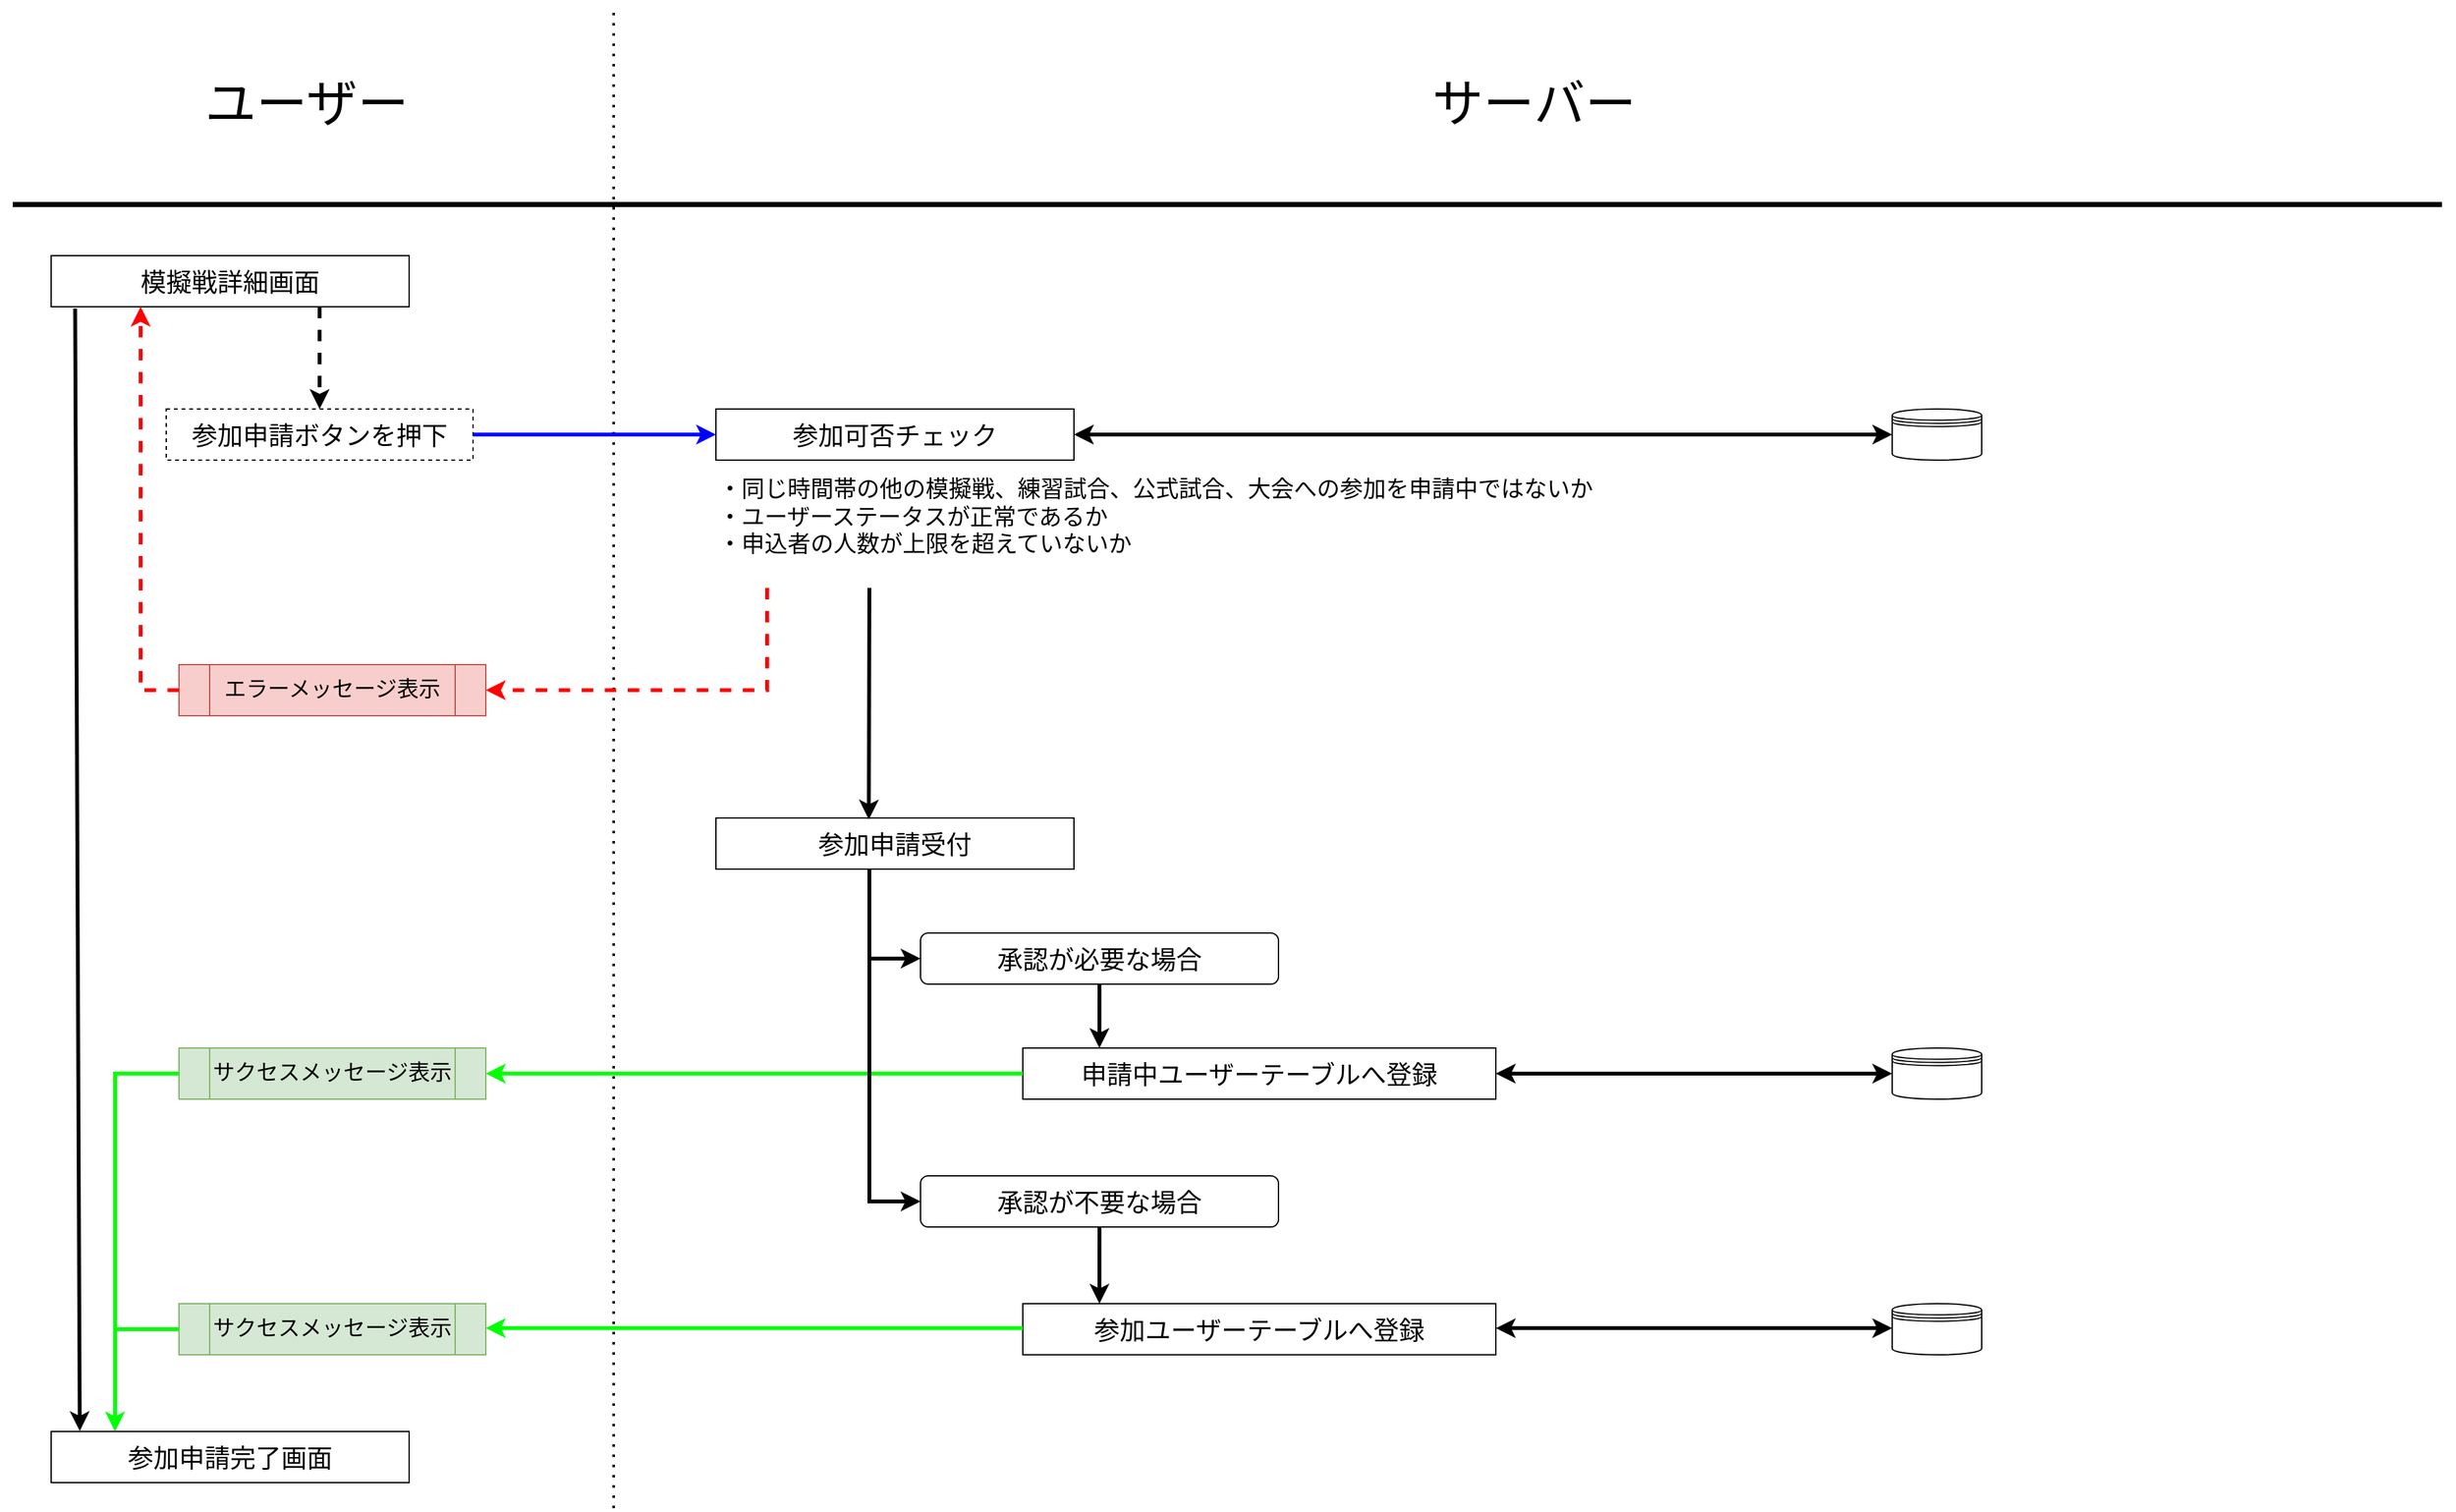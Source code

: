 <mxfile version="20.2.3" type="device"><diagram name="対戦申し込み" id="1UEimCJ06rVjTFFncBrc"><mxGraphModel dx="976" dy="638" grid="1" gridSize="10" guides="1" tooltips="1" connect="1" arrows="1" fold="1" page="1" pageScale="1" pageWidth="1920" pageHeight="1200" background="none" math="0" shadow="0"><root><mxCell id="irrqL4z2XPsDJClaLvtr-0"/><mxCell id="irrqL4z2XPsDJClaLvtr-1" parent="irrqL4z2XPsDJClaLvtr-0"/><mxCell id="irrqL4z2XPsDJClaLvtr-2" value="" style="endArrow=none;html=1;rounded=0;strokeWidth=4;" parent="irrqL4z2XPsDJClaLvtr-1" edge="1"><mxGeometry width="50" height="50" relative="1" as="geometry"><mxPoint x="10" y="160" as="sourcePoint"/><mxPoint x="1910" y="160" as="targetPoint"/></mxGeometry></mxCell><mxCell id="irrqL4z2XPsDJClaLvtr-3" value="" style="endArrow=none;dashed=1;html=1;dashPattern=1 3;strokeWidth=2;rounded=0;" parent="irrqL4z2XPsDJClaLvtr-1" edge="1"><mxGeometry width="50" height="50" relative="1" as="geometry"><mxPoint x="480" y="1180" as="sourcePoint"/><mxPoint x="480" y="10" as="targetPoint"/></mxGeometry></mxCell><mxCell id="irrqL4z2XPsDJClaLvtr-4" value="ユーザー" style="text;html=1;strokeColor=none;fillColor=none;align=center;verticalAlign=middle;whiteSpace=wrap;rounded=0;fontSize=40;" parent="irrqL4z2XPsDJClaLvtr-1" vertex="1"><mxGeometry width="480" height="160" as="geometry"/></mxCell><mxCell id="irrqL4z2XPsDJClaLvtr-5" value="サーバー" style="text;html=1;strokeColor=none;fillColor=none;align=center;verticalAlign=middle;whiteSpace=wrap;rounded=0;fontSize=40;" parent="irrqL4z2XPsDJClaLvtr-1" vertex="1"><mxGeometry x="480" width="1440" height="160" as="geometry"/></mxCell><mxCell id="cYm-HJzWC8Mx-gBxuAf7-0" value="参加申請ボタンを押下" style="rounded=0;whiteSpace=wrap;html=1;fontSize=20;dashed=1;" parent="irrqL4z2XPsDJClaLvtr-1" vertex="1"><mxGeometry x="130" y="320" width="240" height="40" as="geometry"/></mxCell><mxCell id="cYm-HJzWC8Mx-gBxuAf7-1" value="" style="endArrow=classic;html=1;rounded=0;fontSize=20;strokeWidth=3;strokeColor=#0000FF;entryX=0;entryY=0.5;entryDx=0;entryDy=0;" parent="irrqL4z2XPsDJClaLvtr-1" target="cYm-HJzWC8Mx-gBxuAf7-4" edge="1"><mxGeometry width="50" height="50" relative="1" as="geometry"><mxPoint x="370" y="340" as="sourcePoint"/><mxPoint x="530" y="340" as="targetPoint"/></mxGeometry></mxCell><mxCell id="cYm-HJzWC8Mx-gBxuAf7-4" value="参加可否チェック" style="rounded=0;whiteSpace=wrap;html=1;fontSize=20;" parent="irrqL4z2XPsDJClaLvtr-1" vertex="1"><mxGeometry x="560" y="320" width="280" height="40" as="geometry"/></mxCell><mxCell id="cYm-HJzWC8Mx-gBxuAf7-5" value="・同じ時間帯の他の模擬戦、練習試合、公式試合、大会への参加を申請中ではないか&lt;br&gt;・ユーザーステータスが正常であるか&lt;br&gt;・申込者の人数が上限を超えていないか" style="text;html=1;strokeColor=none;fillColor=none;align=left;verticalAlign=middle;whiteSpace=wrap;rounded=0;fontSize=18;" parent="irrqL4z2XPsDJClaLvtr-1" vertex="1"><mxGeometry x="560" y="390" width="780" height="30" as="geometry"/></mxCell><mxCell id="cYm-HJzWC8Mx-gBxuAf7-6" value="模擬戦詳細画面" style="rounded=0;whiteSpace=wrap;html=1;fontSize=20;" parent="irrqL4z2XPsDJClaLvtr-1" vertex="1"><mxGeometry x="40" y="200" width="280" height="40" as="geometry"/></mxCell><mxCell id="cYm-HJzWC8Mx-gBxuAf7-7" value="" style="endArrow=classic;html=1;rounded=0;fontSize=20;strokeColor=#000000;strokeWidth=3;entryX=0.5;entryY=0;entryDx=0;entryDy=0;exitX=0.75;exitY=1;exitDx=0;exitDy=0;dashed=1;" parent="irrqL4z2XPsDJClaLvtr-1" source="cYm-HJzWC8Mx-gBxuAf7-6" target="cYm-HJzWC8Mx-gBxuAf7-0" edge="1"><mxGeometry width="50" height="50" relative="1" as="geometry"><mxPoint x="340" y="180" as="sourcePoint"/><mxPoint x="640" y="480" as="targetPoint"/></mxGeometry></mxCell><mxCell id="cYm-HJzWC8Mx-gBxuAf7-8" value="エラーメッセージ表示" style="shape=process;whiteSpace=wrap;html=1;backgroundOutline=1;fontSize=17;fillColor=#f8cecc;strokeColor=#b85450;" parent="irrqL4z2XPsDJClaLvtr-1" vertex="1"><mxGeometry x="140" y="520" width="240" height="40" as="geometry"/></mxCell><mxCell id="cYm-HJzWC8Mx-gBxuAf7-9" value="サクセスメッセージ表示" style="shape=process;whiteSpace=wrap;html=1;backgroundOutline=1;fontSize=17;fillColor=#d5e8d4;strokeColor=#82b366;" parent="irrqL4z2XPsDJClaLvtr-1" vertex="1"><mxGeometry x="140" y="820" width="240" height="40" as="geometry"/></mxCell><mxCell id="cYm-HJzWC8Mx-gBxuAf7-10" value="" style="endArrow=classic;html=1;rounded=0;dashed=1;fontSize=17;strokeColor=#FF0000;strokeWidth=3;entryX=1;entryY=0.5;entryDx=0;entryDy=0;" parent="irrqL4z2XPsDJClaLvtr-1" target="cYm-HJzWC8Mx-gBxuAf7-8" edge="1"><mxGeometry width="50" height="50" relative="1" as="geometry"><mxPoint x="600" y="460" as="sourcePoint"/><mxPoint x="670" y="670" as="targetPoint"/><Array as="points"><mxPoint x="600" y="540"/></Array></mxGeometry></mxCell><mxCell id="cYm-HJzWC8Mx-gBxuAf7-11" value="" style="endArrow=classic;html=1;rounded=0;dashed=1;fontSize=17;strokeColor=#FF0000;strokeWidth=3;exitX=0;exitY=0.5;exitDx=0;exitDy=0;entryX=0.25;entryY=1;entryDx=0;entryDy=0;" parent="irrqL4z2XPsDJClaLvtr-1" source="cYm-HJzWC8Mx-gBxuAf7-8" target="cYm-HJzWC8Mx-gBxuAf7-6" edge="1"><mxGeometry width="50" height="50" relative="1" as="geometry"><mxPoint x="590" y="520" as="sourcePoint"/><mxPoint x="640" y="470" as="targetPoint"/><Array as="points"><mxPoint x="110" y="540"/></Array></mxGeometry></mxCell><mxCell id="cYm-HJzWC8Mx-gBxuAf7-12" value="参加申請完了画面" style="rounded=0;whiteSpace=wrap;html=1;fontSize=20;" parent="irrqL4z2XPsDJClaLvtr-1" vertex="1"><mxGeometry x="40" y="1120" width="280" height="40" as="geometry"/></mxCell><mxCell id="cYm-HJzWC8Mx-gBxuAf7-13" value="" style="endArrow=classic;html=1;rounded=0;fontSize=17;strokeColor=#000000;strokeWidth=3;exitX=0.067;exitY=1.033;exitDx=0;exitDy=0;exitPerimeter=0;entryX=0.08;entryY=-0.008;entryDx=0;entryDy=0;entryPerimeter=0;" parent="irrqL4z2XPsDJClaLvtr-1" source="cYm-HJzWC8Mx-gBxuAf7-6" target="cYm-HJzWC8Mx-gBxuAf7-12" edge="1"><mxGeometry width="50" height="50" relative="1" as="geometry"><mxPoint x="590" y="520" as="sourcePoint"/><mxPoint x="60" y="760" as="targetPoint"/></mxGeometry></mxCell><mxCell id="cYm-HJzWC8Mx-gBxuAf7-14" value="参加申請受付" style="rounded=0;whiteSpace=wrap;html=1;fontSize=20;" parent="irrqL4z2XPsDJClaLvtr-1" vertex="1"><mxGeometry x="560" y="640" width="280" height="40" as="geometry"/></mxCell><mxCell id="cYm-HJzWC8Mx-gBxuAf7-15" value="承認が必要な場合" style="rounded=1;whiteSpace=wrap;html=1;fontSize=20;" parent="irrqL4z2XPsDJClaLvtr-1" vertex="1"><mxGeometry x="720" y="730" width="280" height="40" as="geometry"/></mxCell><mxCell id="cYm-HJzWC8Mx-gBxuAf7-18" value="申請中ユーザーテーブルへ登録" style="rounded=0;whiteSpace=wrap;html=1;fontSize=20;" parent="irrqL4z2XPsDJClaLvtr-1" vertex="1"><mxGeometry x="800" y="820" width="370" height="40" as="geometry"/></mxCell><mxCell id="cYm-HJzWC8Mx-gBxuAf7-19" value="承認が不要な場合" style="rounded=1;whiteSpace=wrap;html=1;fontSize=20;" parent="irrqL4z2XPsDJClaLvtr-1" vertex="1"><mxGeometry x="720" y="920" width="280" height="40" as="geometry"/></mxCell><mxCell id="cYm-HJzWC8Mx-gBxuAf7-20" value="参加ユーザーテーブルへ登録" style="rounded=0;whiteSpace=wrap;html=1;fontSize=20;" parent="irrqL4z2XPsDJClaLvtr-1" vertex="1"><mxGeometry x="800" y="1020" width="370" height="40" as="geometry"/></mxCell><mxCell id="cYm-HJzWC8Mx-gBxuAf7-21" value="サクセスメッセージ表示" style="shape=process;whiteSpace=wrap;html=1;backgroundOutline=1;fontSize=17;fillColor=#d5e8d4;strokeColor=#82b366;" parent="irrqL4z2XPsDJClaLvtr-1" vertex="1"><mxGeometry x="140" y="1020" width="240" height="40" as="geometry"/></mxCell><mxCell id="cYm-HJzWC8Mx-gBxuAf7-22" value="" style="endArrow=classic;html=1;rounded=0;fontSize=17;strokeColor=#000000;strokeWidth=3;entryX=0.427;entryY=0.029;entryDx=0;entryDy=0;entryPerimeter=0;" parent="irrqL4z2XPsDJClaLvtr-1" target="cYm-HJzWC8Mx-gBxuAf7-14" edge="1"><mxGeometry width="50" height="50" relative="1" as="geometry"><mxPoint x="680" y="460" as="sourcePoint"/><mxPoint x="890" y="600" as="targetPoint"/></mxGeometry></mxCell><mxCell id="cYm-HJzWC8Mx-gBxuAf7-23" value="" style="endArrow=classic;html=1;rounded=0;fontSize=17;strokeColor=#000000;strokeWidth=3;entryX=0;entryY=0.5;entryDx=0;entryDy=0;" parent="irrqL4z2XPsDJClaLvtr-1" target="cYm-HJzWC8Mx-gBxuAf7-15" edge="1"><mxGeometry width="50" height="50" relative="1" as="geometry"><mxPoint x="680" y="680" as="sourcePoint"/><mxPoint x="560" y="630" as="targetPoint"/><Array as="points"><mxPoint x="680" y="750"/></Array></mxGeometry></mxCell><mxCell id="cYm-HJzWC8Mx-gBxuAf7-24" value="" style="endArrow=classic;html=1;rounded=0;fontSize=17;strokeColor=#00FF00;strokeWidth=3;exitX=0;exitY=0.5;exitDx=0;exitDy=0;entryX=1;entryY=0.5;entryDx=0;entryDy=0;" parent="irrqL4z2XPsDJClaLvtr-1" source="cYm-HJzWC8Mx-gBxuAf7-18" target="cYm-HJzWC8Mx-gBxuAf7-9" edge="1"><mxGeometry width="50" height="50" relative="1" as="geometry"><mxPoint x="540" y="670" as="sourcePoint"/><mxPoint x="590" y="620" as="targetPoint"/></mxGeometry></mxCell><mxCell id="cYm-HJzWC8Mx-gBxuAf7-25" value="" style="endArrow=classic;html=1;rounded=0;fontSize=17;strokeColor=#00FF00;strokeWidth=3;exitX=0;exitY=0.5;exitDx=0;exitDy=0;entryX=1;entryY=0.5;entryDx=0;entryDy=0;" parent="irrqL4z2XPsDJClaLvtr-1" edge="1"><mxGeometry width="50" height="50" relative="1" as="geometry"><mxPoint x="800" y="1039.09" as="sourcePoint"/><mxPoint x="380" y="1039.09" as="targetPoint"/></mxGeometry></mxCell><mxCell id="cYm-HJzWC8Mx-gBxuAf7-26" value="" style="endArrow=classic;html=1;rounded=0;fontSize=17;strokeColor=#000000;strokeWidth=3;entryX=0;entryY=0.5;entryDx=0;entryDy=0;" parent="irrqL4z2XPsDJClaLvtr-1" target="cYm-HJzWC8Mx-gBxuAf7-19" edge="1"><mxGeometry width="50" height="50" relative="1" as="geometry"><mxPoint x="680" y="750" as="sourcePoint"/><mxPoint x="590" y="620" as="targetPoint"/><Array as="points"><mxPoint x="680" y="940"/></Array></mxGeometry></mxCell><mxCell id="cYm-HJzWC8Mx-gBxuAf7-27" value="" style="endArrow=classic;html=1;rounded=0;fontSize=17;strokeColor=#000000;strokeWidth=3;exitX=0.5;exitY=1;exitDx=0;exitDy=0;entryX=0.162;entryY=0;entryDx=0;entryDy=0;entryPerimeter=0;" parent="irrqL4z2XPsDJClaLvtr-1" source="cYm-HJzWC8Mx-gBxuAf7-15" target="cYm-HJzWC8Mx-gBxuAf7-18" edge="1"><mxGeometry width="50" height="50" relative="1" as="geometry"><mxPoint x="910" y="720" as="sourcePoint"/><mxPoint x="960" y="670" as="targetPoint"/></mxGeometry></mxCell><mxCell id="cYm-HJzWC8Mx-gBxuAf7-28" value="" style="endArrow=classic;html=1;rounded=0;fontSize=17;strokeColor=#000000;strokeWidth=3;exitX=0.5;exitY=1;exitDx=0;exitDy=0;entryX=0.162;entryY=0;entryDx=0;entryDy=0;entryPerimeter=0;" parent="irrqL4z2XPsDJClaLvtr-1" source="cYm-HJzWC8Mx-gBxuAf7-19" target="cYm-HJzWC8Mx-gBxuAf7-20" edge="1"><mxGeometry width="50" height="50" relative="1" as="geometry"><mxPoint x="870" y="960" as="sourcePoint"/><mxPoint x="869.94" y="1010" as="targetPoint"/></mxGeometry></mxCell><mxCell id="cYm-HJzWC8Mx-gBxuAf7-29" value="" style="endArrow=classic;html=1;rounded=0;fontSize=17;strokeColor=#00FF00;strokeWidth=3;exitX=0;exitY=0.5;exitDx=0;exitDy=0;" parent="irrqL4z2XPsDJClaLvtr-1" source="cYm-HJzWC8Mx-gBxuAf7-9" edge="1"><mxGeometry width="50" height="50" relative="1" as="geometry"><mxPoint x="350" y="860" as="sourcePoint"/><mxPoint x="90" y="1120" as="targetPoint"/><Array as="points"><mxPoint x="90" y="840"/></Array></mxGeometry></mxCell><mxCell id="cYm-HJzWC8Mx-gBxuAf7-31" value="" style="endArrow=none;html=1;rounded=0;fontSize=17;strokeColor=#00FF00;strokeWidth=3;entryX=0;entryY=0.5;entryDx=0;entryDy=0;" parent="irrqL4z2XPsDJClaLvtr-1" target="cYm-HJzWC8Mx-gBxuAf7-21" edge="1"><mxGeometry width="50" height="50" relative="1" as="geometry"><mxPoint x="90" y="1040" as="sourcePoint"/><mxPoint x="330" y="940" as="targetPoint"/></mxGeometry></mxCell><mxCell id="cYm-HJzWC8Mx-gBxuAf7-32" value="" style="shape=datastore;whiteSpace=wrap;html=1;rounded=1;fontSize=17;" parent="irrqL4z2XPsDJClaLvtr-1" vertex="1"><mxGeometry x="1480" y="320" width="70" height="40" as="geometry"/></mxCell><mxCell id="cYm-HJzWC8Mx-gBxuAf7-33" value="" style="endArrow=classic;startArrow=classic;html=1;rounded=0;fontSize=17;strokeColor=#000000;strokeWidth=3;entryX=0;entryY=0.5;entryDx=0;entryDy=0;exitX=1;exitY=0.5;exitDx=0;exitDy=0;" parent="irrqL4z2XPsDJClaLvtr-1" source="cYm-HJzWC8Mx-gBxuAf7-4" target="cYm-HJzWC8Mx-gBxuAf7-32" edge="1"><mxGeometry width="50" height="50" relative="1" as="geometry"><mxPoint x="1020" y="650" as="sourcePoint"/><mxPoint x="1070" y="600" as="targetPoint"/></mxGeometry></mxCell><mxCell id="cYm-HJzWC8Mx-gBxuAf7-34" value="" style="shape=datastore;whiteSpace=wrap;html=1;rounded=1;fontSize=17;" parent="irrqL4z2XPsDJClaLvtr-1" vertex="1"><mxGeometry x="1480" y="820" width="70" height="40" as="geometry"/></mxCell><mxCell id="cYm-HJzWC8Mx-gBxuAf7-35" value="" style="shape=datastore;whiteSpace=wrap;html=1;rounded=1;fontSize=17;" parent="irrqL4z2XPsDJClaLvtr-1" vertex="1"><mxGeometry x="1480" y="1020" width="70" height="40" as="geometry"/></mxCell><mxCell id="cYm-HJzWC8Mx-gBxuAf7-36" value="" style="endArrow=classic;startArrow=classic;html=1;rounded=0;fontSize=17;strokeColor=#000000;strokeWidth=3;entryX=0;entryY=0.5;entryDx=0;entryDy=0;exitX=1;exitY=0.5;exitDx=0;exitDy=0;" parent="irrqL4z2XPsDJClaLvtr-1" source="cYm-HJzWC8Mx-gBxuAf7-18" target="cYm-HJzWC8Mx-gBxuAf7-34" edge="1"><mxGeometry width="50" height="50" relative="1" as="geometry"><mxPoint x="1020" y="780" as="sourcePoint"/><mxPoint x="1070" y="730" as="targetPoint"/></mxGeometry></mxCell><mxCell id="cYm-HJzWC8Mx-gBxuAf7-37" value="" style="endArrow=classic;startArrow=classic;html=1;rounded=0;fontSize=17;strokeColor=#000000;strokeWidth=3;entryX=0;entryY=0.5;entryDx=0;entryDy=0;exitX=1;exitY=0.5;exitDx=0;exitDy=0;" parent="irrqL4z2XPsDJClaLvtr-1" edge="1"><mxGeometry width="50" height="50" relative="1" as="geometry"><mxPoint x="1170" y="1039.17" as="sourcePoint"/><mxPoint x="1480" y="1039.17" as="targetPoint"/></mxGeometry></mxCell></root></mxGraphModel></diagram></mxfile>